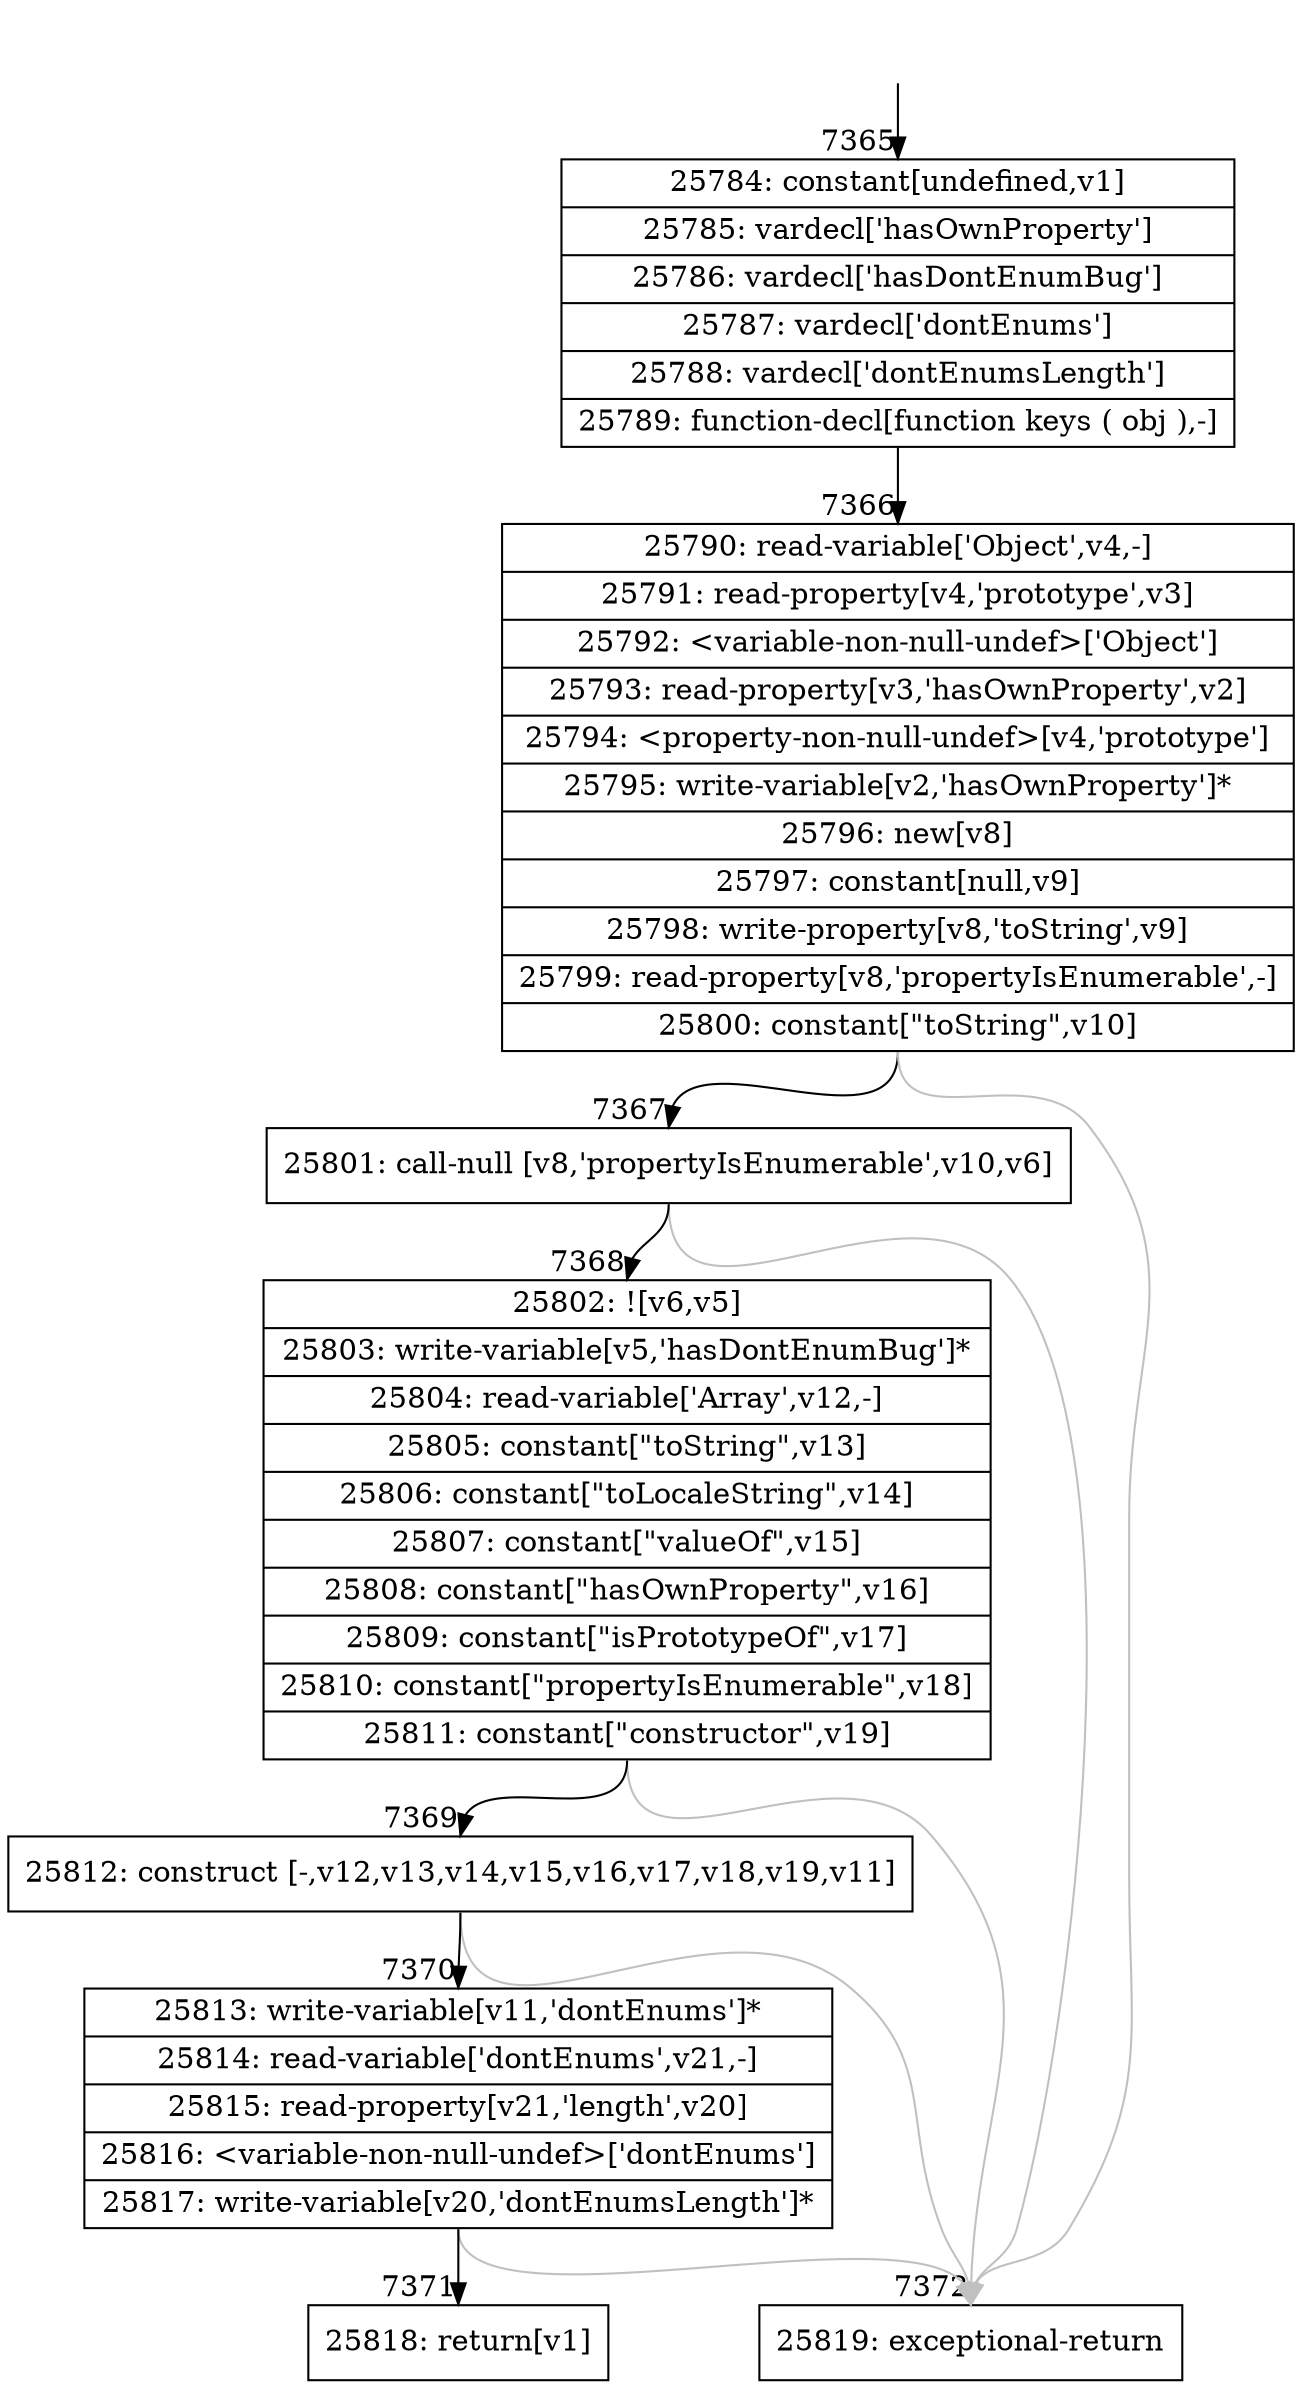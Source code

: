 digraph {
rankdir="TD"
BB_entry611[shape=none,label=""];
BB_entry611 -> BB7365 [tailport=s, headport=n, headlabel="    7365"]
BB7365 [shape=record label="{25784: constant[undefined,v1]|25785: vardecl['hasOwnProperty']|25786: vardecl['hasDontEnumBug']|25787: vardecl['dontEnums']|25788: vardecl['dontEnumsLength']|25789: function-decl[function keys ( obj ),-]}" ] 
BB7365 -> BB7366 [tailport=s, headport=n, headlabel="      7366"]
BB7366 [shape=record label="{25790: read-variable['Object',v4,-]|25791: read-property[v4,'prototype',v3]|25792: \<variable-non-null-undef\>['Object']|25793: read-property[v3,'hasOwnProperty',v2]|25794: \<property-non-null-undef\>[v4,'prototype']|25795: write-variable[v2,'hasOwnProperty']*|25796: new[v8]|25797: constant[null,v9]|25798: write-property[v8,'toString',v9]|25799: read-property[v8,'propertyIsEnumerable',-]|25800: constant[\"toString\",v10]}" ] 
BB7366 -> BB7367 [tailport=s, headport=n, headlabel="      7367"]
BB7366 -> BB7372 [tailport=s, headport=n, color=gray, headlabel="      7372"]
BB7367 [shape=record label="{25801: call-null [v8,'propertyIsEnumerable',v10,v6]}" ] 
BB7367 -> BB7368 [tailport=s, headport=n, headlabel="      7368"]
BB7367 -> BB7372 [tailport=s, headport=n, color=gray]
BB7368 [shape=record label="{25802: ![v6,v5]|25803: write-variable[v5,'hasDontEnumBug']*|25804: read-variable['Array',v12,-]|25805: constant[\"toString\",v13]|25806: constant[\"toLocaleString\",v14]|25807: constant[\"valueOf\",v15]|25808: constant[\"hasOwnProperty\",v16]|25809: constant[\"isPrototypeOf\",v17]|25810: constant[\"propertyIsEnumerable\",v18]|25811: constant[\"constructor\",v19]}" ] 
BB7368 -> BB7369 [tailport=s, headport=n, headlabel="      7369"]
BB7368 -> BB7372 [tailport=s, headport=n, color=gray]
BB7369 [shape=record label="{25812: construct [-,v12,v13,v14,v15,v16,v17,v18,v19,v11]}" ] 
BB7369 -> BB7370 [tailport=s, headport=n, headlabel="      7370"]
BB7369 -> BB7372 [tailport=s, headport=n, color=gray]
BB7370 [shape=record label="{25813: write-variable[v11,'dontEnums']*|25814: read-variable['dontEnums',v21,-]|25815: read-property[v21,'length',v20]|25816: \<variable-non-null-undef\>['dontEnums']|25817: write-variable[v20,'dontEnumsLength']*}" ] 
BB7370 -> BB7371 [tailport=s, headport=n, headlabel="      7371"]
BB7370 -> BB7372 [tailport=s, headport=n, color=gray]
BB7371 [shape=record label="{25818: return[v1]}" ] 
BB7372 [shape=record label="{25819: exceptional-return}" ] 
//#$~ 13629
}
